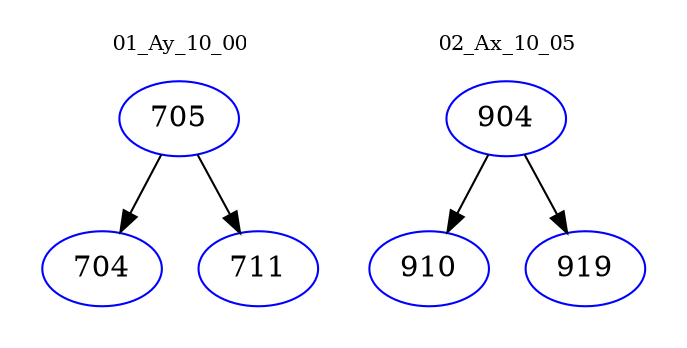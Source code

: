 digraph{
subgraph cluster_0 {
color = white
label = "01_Ay_10_00";
fontsize=10;
T0_705 [label="705", color="blue"]
T0_705 -> T0_704 [color="black"]
T0_704 [label="704", color="blue"]
T0_705 -> T0_711 [color="black"]
T0_711 [label="711", color="blue"]
}
subgraph cluster_1 {
color = white
label = "02_Ax_10_05";
fontsize=10;
T1_904 [label="904", color="blue"]
T1_904 -> T1_910 [color="black"]
T1_910 [label="910", color="blue"]
T1_904 -> T1_919 [color="black"]
T1_919 [label="919", color="blue"]
}
}
